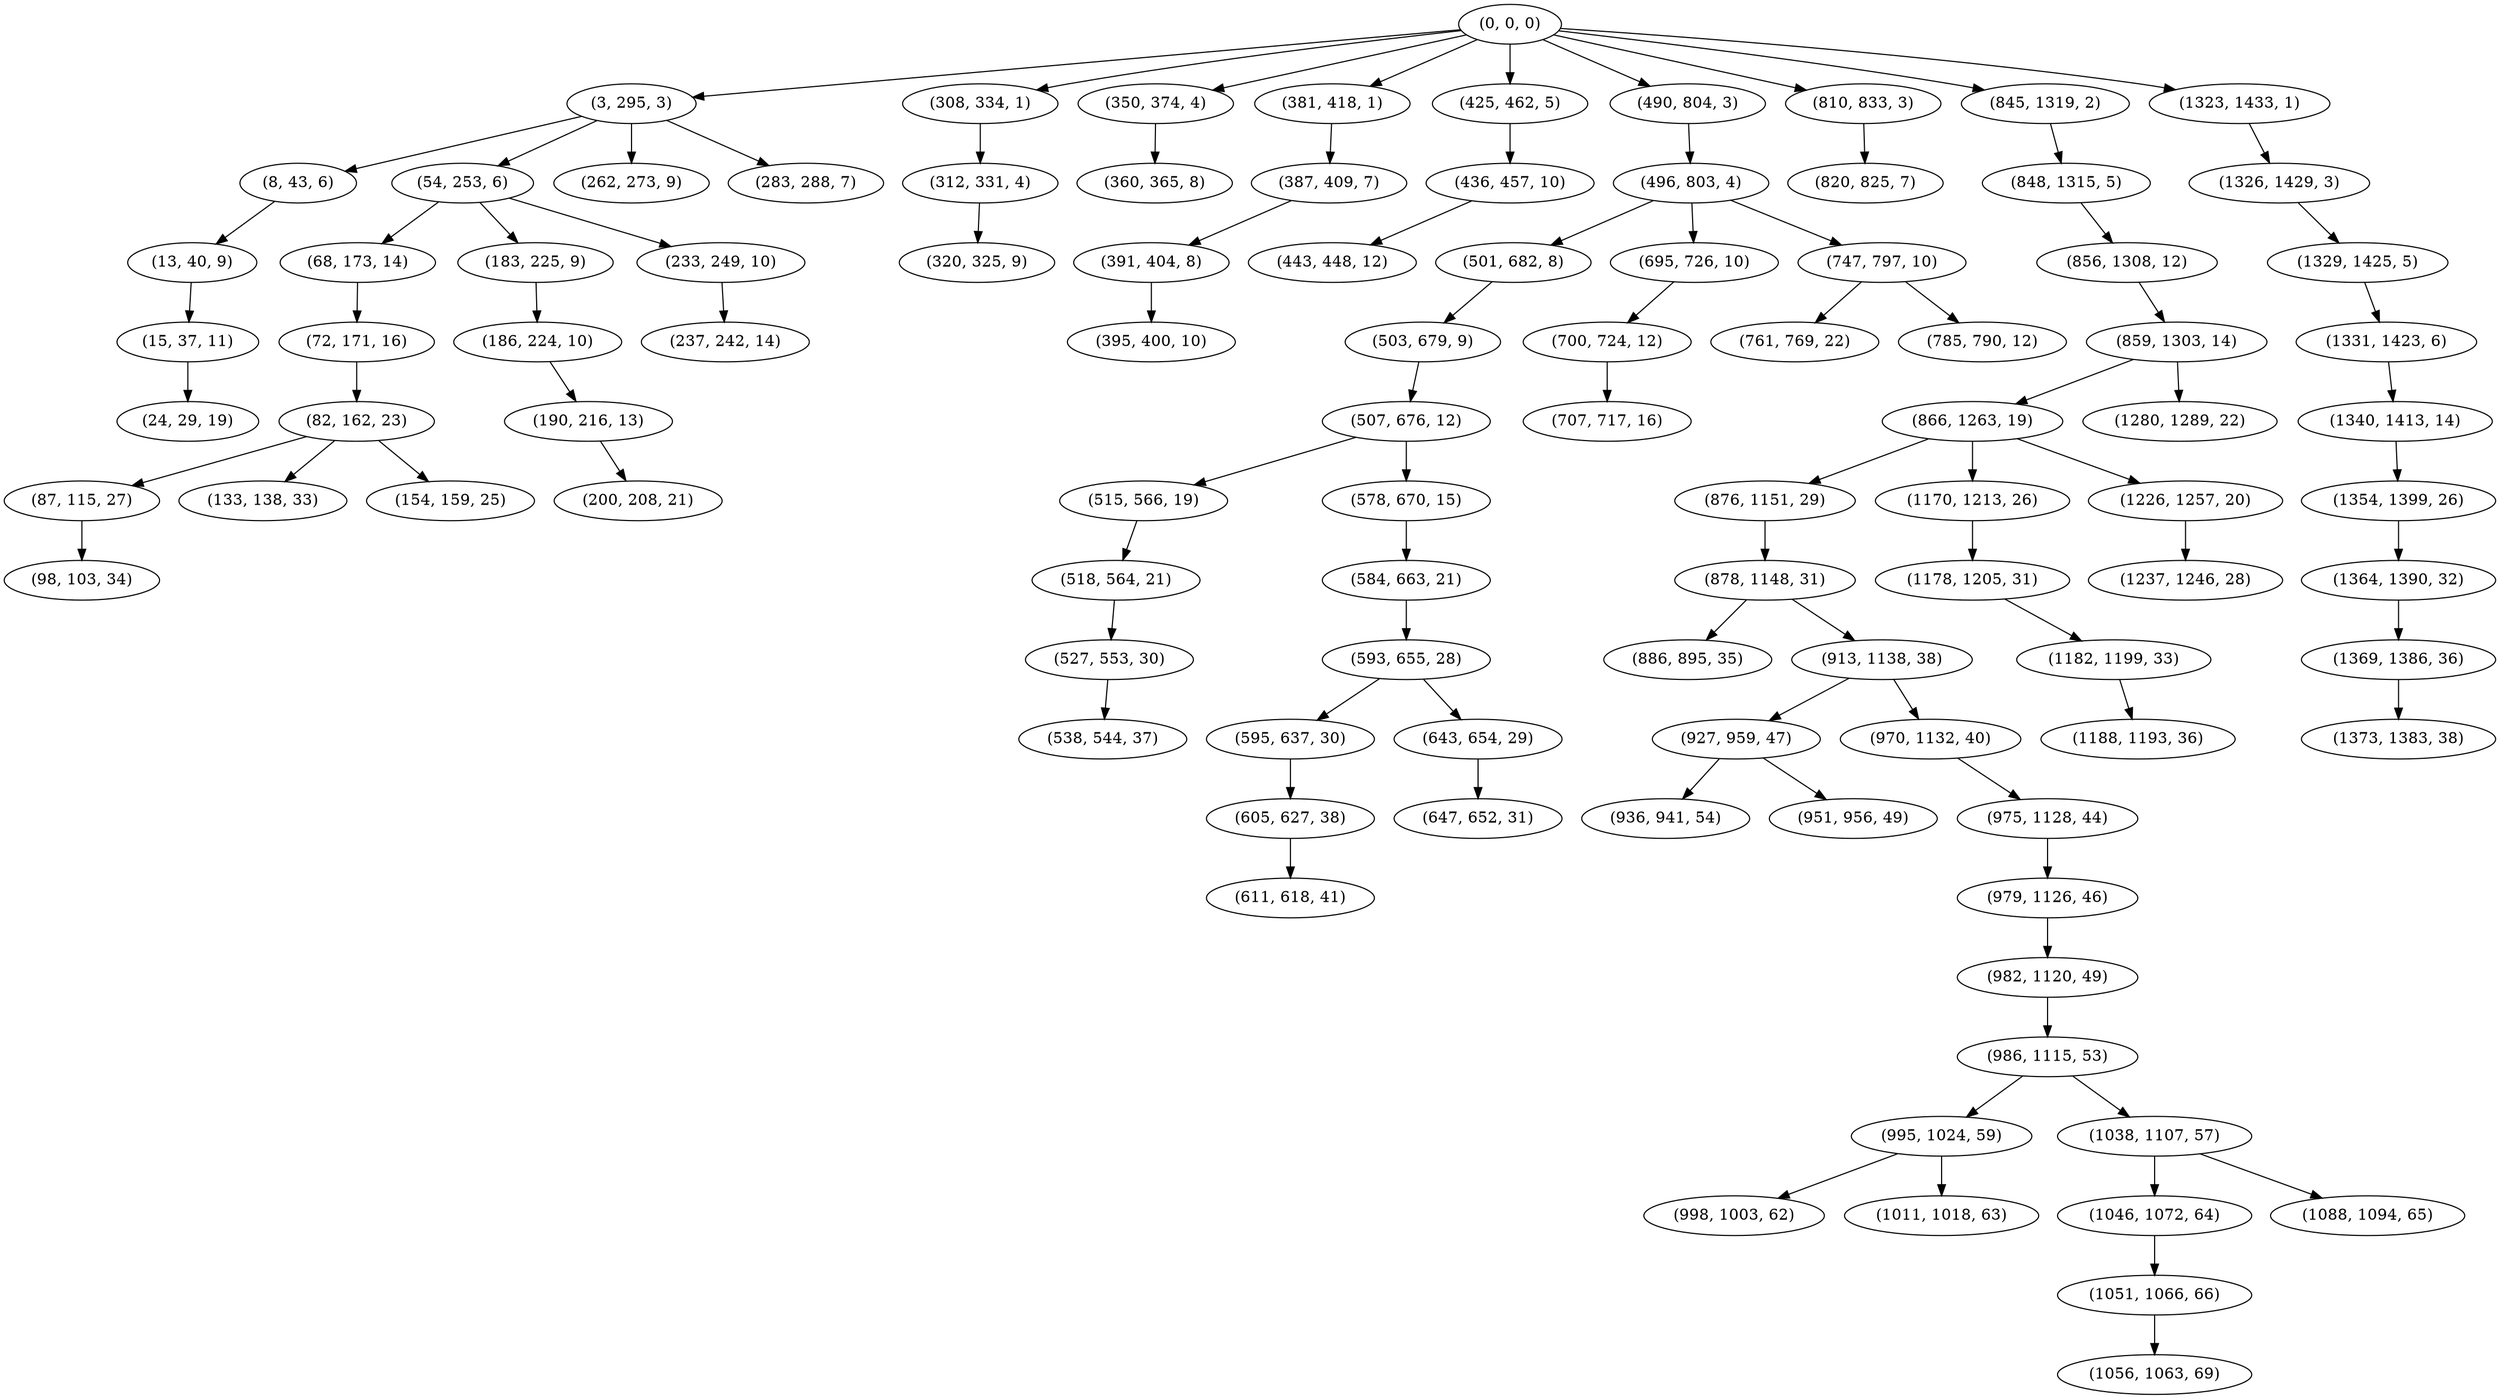 digraph tree {
    "(0, 0, 0)";
    "(3, 295, 3)";
    "(8, 43, 6)";
    "(13, 40, 9)";
    "(15, 37, 11)";
    "(24, 29, 19)";
    "(54, 253, 6)";
    "(68, 173, 14)";
    "(72, 171, 16)";
    "(82, 162, 23)";
    "(87, 115, 27)";
    "(98, 103, 34)";
    "(133, 138, 33)";
    "(154, 159, 25)";
    "(183, 225, 9)";
    "(186, 224, 10)";
    "(190, 216, 13)";
    "(200, 208, 21)";
    "(233, 249, 10)";
    "(237, 242, 14)";
    "(262, 273, 9)";
    "(283, 288, 7)";
    "(308, 334, 1)";
    "(312, 331, 4)";
    "(320, 325, 9)";
    "(350, 374, 4)";
    "(360, 365, 8)";
    "(381, 418, 1)";
    "(387, 409, 7)";
    "(391, 404, 8)";
    "(395, 400, 10)";
    "(425, 462, 5)";
    "(436, 457, 10)";
    "(443, 448, 12)";
    "(490, 804, 3)";
    "(496, 803, 4)";
    "(501, 682, 8)";
    "(503, 679, 9)";
    "(507, 676, 12)";
    "(515, 566, 19)";
    "(518, 564, 21)";
    "(527, 553, 30)";
    "(538, 544, 37)";
    "(578, 670, 15)";
    "(584, 663, 21)";
    "(593, 655, 28)";
    "(595, 637, 30)";
    "(605, 627, 38)";
    "(611, 618, 41)";
    "(643, 654, 29)";
    "(647, 652, 31)";
    "(695, 726, 10)";
    "(700, 724, 12)";
    "(707, 717, 16)";
    "(747, 797, 10)";
    "(761, 769, 22)";
    "(785, 790, 12)";
    "(810, 833, 3)";
    "(820, 825, 7)";
    "(845, 1319, 2)";
    "(848, 1315, 5)";
    "(856, 1308, 12)";
    "(859, 1303, 14)";
    "(866, 1263, 19)";
    "(876, 1151, 29)";
    "(878, 1148, 31)";
    "(886, 895, 35)";
    "(913, 1138, 38)";
    "(927, 959, 47)";
    "(936, 941, 54)";
    "(951, 956, 49)";
    "(970, 1132, 40)";
    "(975, 1128, 44)";
    "(979, 1126, 46)";
    "(982, 1120, 49)";
    "(986, 1115, 53)";
    "(995, 1024, 59)";
    "(998, 1003, 62)";
    "(1011, 1018, 63)";
    "(1038, 1107, 57)";
    "(1046, 1072, 64)";
    "(1051, 1066, 66)";
    "(1056, 1063, 69)";
    "(1088, 1094, 65)";
    "(1170, 1213, 26)";
    "(1178, 1205, 31)";
    "(1182, 1199, 33)";
    "(1188, 1193, 36)";
    "(1226, 1257, 20)";
    "(1237, 1246, 28)";
    "(1280, 1289, 22)";
    "(1323, 1433, 1)";
    "(1326, 1429, 3)";
    "(1329, 1425, 5)";
    "(1331, 1423, 6)";
    "(1340, 1413, 14)";
    "(1354, 1399, 26)";
    "(1364, 1390, 32)";
    "(1369, 1386, 36)";
    "(1373, 1383, 38)";
    "(0, 0, 0)" -> "(3, 295, 3)";
    "(0, 0, 0)" -> "(308, 334, 1)";
    "(0, 0, 0)" -> "(350, 374, 4)";
    "(0, 0, 0)" -> "(381, 418, 1)";
    "(0, 0, 0)" -> "(425, 462, 5)";
    "(0, 0, 0)" -> "(490, 804, 3)";
    "(0, 0, 0)" -> "(810, 833, 3)";
    "(0, 0, 0)" -> "(845, 1319, 2)";
    "(0, 0, 0)" -> "(1323, 1433, 1)";
    "(3, 295, 3)" -> "(8, 43, 6)";
    "(3, 295, 3)" -> "(54, 253, 6)";
    "(3, 295, 3)" -> "(262, 273, 9)";
    "(3, 295, 3)" -> "(283, 288, 7)";
    "(8, 43, 6)" -> "(13, 40, 9)";
    "(13, 40, 9)" -> "(15, 37, 11)";
    "(15, 37, 11)" -> "(24, 29, 19)";
    "(54, 253, 6)" -> "(68, 173, 14)";
    "(54, 253, 6)" -> "(183, 225, 9)";
    "(54, 253, 6)" -> "(233, 249, 10)";
    "(68, 173, 14)" -> "(72, 171, 16)";
    "(72, 171, 16)" -> "(82, 162, 23)";
    "(82, 162, 23)" -> "(87, 115, 27)";
    "(82, 162, 23)" -> "(133, 138, 33)";
    "(82, 162, 23)" -> "(154, 159, 25)";
    "(87, 115, 27)" -> "(98, 103, 34)";
    "(183, 225, 9)" -> "(186, 224, 10)";
    "(186, 224, 10)" -> "(190, 216, 13)";
    "(190, 216, 13)" -> "(200, 208, 21)";
    "(233, 249, 10)" -> "(237, 242, 14)";
    "(308, 334, 1)" -> "(312, 331, 4)";
    "(312, 331, 4)" -> "(320, 325, 9)";
    "(350, 374, 4)" -> "(360, 365, 8)";
    "(381, 418, 1)" -> "(387, 409, 7)";
    "(387, 409, 7)" -> "(391, 404, 8)";
    "(391, 404, 8)" -> "(395, 400, 10)";
    "(425, 462, 5)" -> "(436, 457, 10)";
    "(436, 457, 10)" -> "(443, 448, 12)";
    "(490, 804, 3)" -> "(496, 803, 4)";
    "(496, 803, 4)" -> "(501, 682, 8)";
    "(496, 803, 4)" -> "(695, 726, 10)";
    "(496, 803, 4)" -> "(747, 797, 10)";
    "(501, 682, 8)" -> "(503, 679, 9)";
    "(503, 679, 9)" -> "(507, 676, 12)";
    "(507, 676, 12)" -> "(515, 566, 19)";
    "(507, 676, 12)" -> "(578, 670, 15)";
    "(515, 566, 19)" -> "(518, 564, 21)";
    "(518, 564, 21)" -> "(527, 553, 30)";
    "(527, 553, 30)" -> "(538, 544, 37)";
    "(578, 670, 15)" -> "(584, 663, 21)";
    "(584, 663, 21)" -> "(593, 655, 28)";
    "(593, 655, 28)" -> "(595, 637, 30)";
    "(593, 655, 28)" -> "(643, 654, 29)";
    "(595, 637, 30)" -> "(605, 627, 38)";
    "(605, 627, 38)" -> "(611, 618, 41)";
    "(643, 654, 29)" -> "(647, 652, 31)";
    "(695, 726, 10)" -> "(700, 724, 12)";
    "(700, 724, 12)" -> "(707, 717, 16)";
    "(747, 797, 10)" -> "(761, 769, 22)";
    "(747, 797, 10)" -> "(785, 790, 12)";
    "(810, 833, 3)" -> "(820, 825, 7)";
    "(845, 1319, 2)" -> "(848, 1315, 5)";
    "(848, 1315, 5)" -> "(856, 1308, 12)";
    "(856, 1308, 12)" -> "(859, 1303, 14)";
    "(859, 1303, 14)" -> "(866, 1263, 19)";
    "(859, 1303, 14)" -> "(1280, 1289, 22)";
    "(866, 1263, 19)" -> "(876, 1151, 29)";
    "(866, 1263, 19)" -> "(1170, 1213, 26)";
    "(866, 1263, 19)" -> "(1226, 1257, 20)";
    "(876, 1151, 29)" -> "(878, 1148, 31)";
    "(878, 1148, 31)" -> "(886, 895, 35)";
    "(878, 1148, 31)" -> "(913, 1138, 38)";
    "(913, 1138, 38)" -> "(927, 959, 47)";
    "(913, 1138, 38)" -> "(970, 1132, 40)";
    "(927, 959, 47)" -> "(936, 941, 54)";
    "(927, 959, 47)" -> "(951, 956, 49)";
    "(970, 1132, 40)" -> "(975, 1128, 44)";
    "(975, 1128, 44)" -> "(979, 1126, 46)";
    "(979, 1126, 46)" -> "(982, 1120, 49)";
    "(982, 1120, 49)" -> "(986, 1115, 53)";
    "(986, 1115, 53)" -> "(995, 1024, 59)";
    "(986, 1115, 53)" -> "(1038, 1107, 57)";
    "(995, 1024, 59)" -> "(998, 1003, 62)";
    "(995, 1024, 59)" -> "(1011, 1018, 63)";
    "(1038, 1107, 57)" -> "(1046, 1072, 64)";
    "(1038, 1107, 57)" -> "(1088, 1094, 65)";
    "(1046, 1072, 64)" -> "(1051, 1066, 66)";
    "(1051, 1066, 66)" -> "(1056, 1063, 69)";
    "(1170, 1213, 26)" -> "(1178, 1205, 31)";
    "(1178, 1205, 31)" -> "(1182, 1199, 33)";
    "(1182, 1199, 33)" -> "(1188, 1193, 36)";
    "(1226, 1257, 20)" -> "(1237, 1246, 28)";
    "(1323, 1433, 1)" -> "(1326, 1429, 3)";
    "(1326, 1429, 3)" -> "(1329, 1425, 5)";
    "(1329, 1425, 5)" -> "(1331, 1423, 6)";
    "(1331, 1423, 6)" -> "(1340, 1413, 14)";
    "(1340, 1413, 14)" -> "(1354, 1399, 26)";
    "(1354, 1399, 26)" -> "(1364, 1390, 32)";
    "(1364, 1390, 32)" -> "(1369, 1386, 36)";
    "(1369, 1386, 36)" -> "(1373, 1383, 38)";
}
